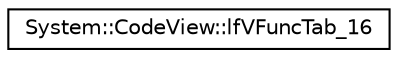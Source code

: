 digraph G
{
  edge [fontname="Helvetica",fontsize="10",labelfontname="Helvetica",labelfontsize="10"];
  node [fontname="Helvetica",fontsize="10",shape=record];
  rankdir="LR";
  Node1 [label="System::CodeView::lfVFuncTab_16",height=0.2,width=0.4,color="black", fillcolor="white", style="filled",URL="$struct_system_1_1_code_view_1_1lf_v_func_tab__16.html"];
}
